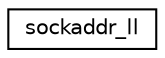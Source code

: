 digraph G
{
  edge [fontname="Helvetica",fontsize="10",labelfontname="Helvetica",labelfontsize="10"];
  node [fontname="Helvetica",fontsize="10",shape=record];
  rankdir="LR";
  Node1 [label="sockaddr_ll",height=0.2,width=0.4,color="black", fillcolor="white", style="filled",URL="$structsockaddr__ll.html"];
}
